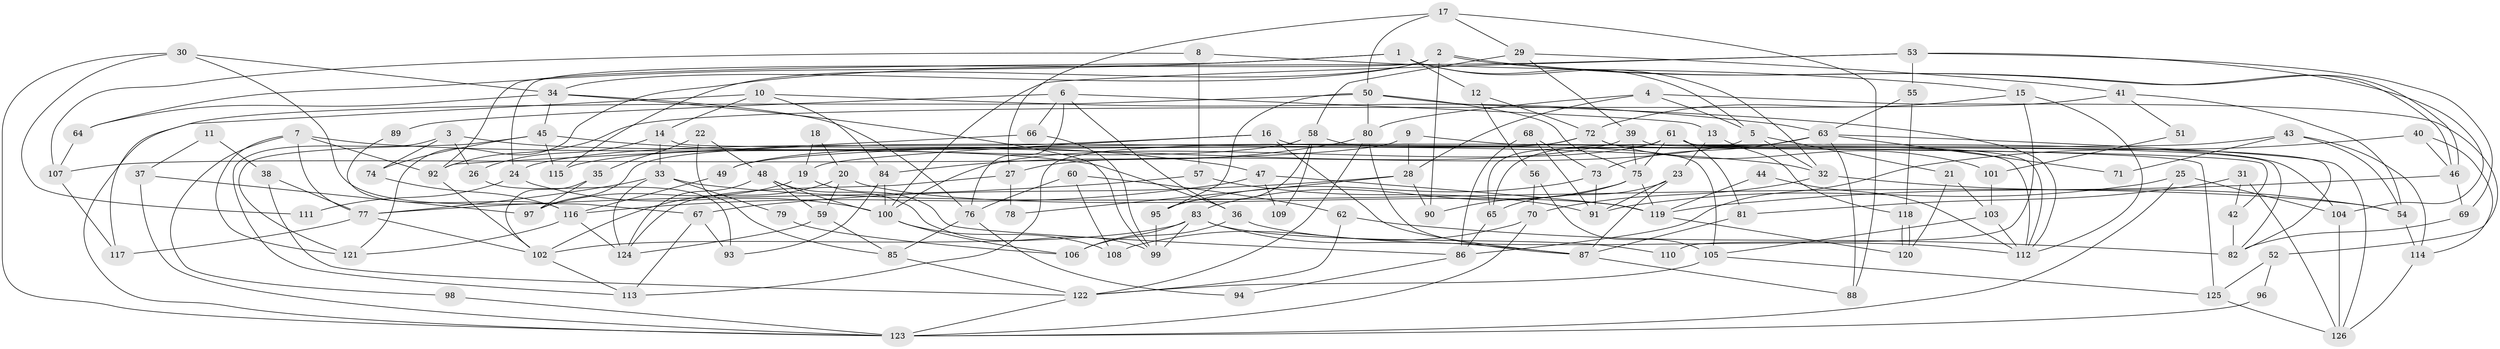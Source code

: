 // Generated by graph-tools (version 1.1) at 2025/50/03/09/25 04:50:18]
// undirected, 126 vertices, 252 edges
graph export_dot {
graph [start="1"]
  node [color=gray90,style=filled];
  1;
  2;
  3;
  4;
  5;
  6;
  7;
  8;
  9;
  10;
  11;
  12;
  13;
  14;
  15;
  16;
  17;
  18;
  19;
  20;
  21;
  22;
  23;
  24;
  25;
  26;
  27;
  28;
  29;
  30;
  31;
  32;
  33;
  34;
  35;
  36;
  37;
  38;
  39;
  40;
  41;
  42;
  43;
  44;
  45;
  46;
  47;
  48;
  49;
  50;
  51;
  52;
  53;
  54;
  55;
  56;
  57;
  58;
  59;
  60;
  61;
  62;
  63;
  64;
  65;
  66;
  67;
  68;
  69;
  70;
  71;
  72;
  73;
  74;
  75;
  76;
  77;
  78;
  79;
  80;
  81;
  82;
  83;
  84;
  85;
  86;
  87;
  88;
  89;
  90;
  91;
  92;
  93;
  94;
  95;
  96;
  97;
  98;
  99;
  100;
  101;
  102;
  103;
  104;
  105;
  106;
  107;
  108;
  109;
  110;
  111;
  112;
  113;
  114;
  115;
  116;
  117;
  118;
  119;
  120;
  121;
  122;
  123;
  124;
  125;
  126;
  1 -- 5;
  1 -- 32;
  1 -- 12;
  1 -- 64;
  1 -- 92;
  2 -- 34;
  2 -- 46;
  2 -- 46;
  2 -- 24;
  2 -- 90;
  2 -- 115;
  3 -- 74;
  3 -- 113;
  3 -- 26;
  3 -- 36;
  4 -- 80;
  4 -- 5;
  4 -- 28;
  4 -- 52;
  5 -- 27;
  5 -- 32;
  5 -- 21;
  6 -- 76;
  6 -- 36;
  6 -- 13;
  6 -- 66;
  6 -- 89;
  7 -- 77;
  7 -- 92;
  7 -- 32;
  7 -- 98;
  7 -- 121;
  8 -- 15;
  8 -- 57;
  8 -- 107;
  9 -- 104;
  9 -- 28;
  9 -- 107;
  10 -- 14;
  10 -- 63;
  10 -- 84;
  10 -- 117;
  11 -- 37;
  11 -- 38;
  12 -- 56;
  12 -- 72;
  13 -- 23;
  13 -- 118;
  14 -- 33;
  14 -- 26;
  14 -- 125;
  15 -- 112;
  15 -- 72;
  15 -- 110;
  16 -- 87;
  16 -- 42;
  16 -- 19;
  16 -- 24;
  17 -- 50;
  17 -- 29;
  17 -- 27;
  17 -- 88;
  18 -- 19;
  18 -- 20;
  19 -- 86;
  19 -- 97;
  20 -- 119;
  20 -- 102;
  20 -- 59;
  21 -- 120;
  21 -- 103;
  22 -- 85;
  22 -- 48;
  22 -- 35;
  23 -- 65;
  23 -- 87;
  23 -- 91;
  24 -- 100;
  24 -- 111;
  25 -- 123;
  25 -- 104;
  25 -- 91;
  26 -- 93;
  27 -- 124;
  27 -- 78;
  28 -- 90;
  28 -- 67;
  28 -- 78;
  29 -- 39;
  29 -- 41;
  29 -- 58;
  30 -- 34;
  30 -- 67;
  30 -- 111;
  30 -- 123;
  31 -- 81;
  31 -- 126;
  31 -- 42;
  32 -- 54;
  32 -- 70;
  33 -- 124;
  33 -- 77;
  33 -- 54;
  33 -- 79;
  34 -- 45;
  34 -- 64;
  34 -- 76;
  34 -- 99;
  35 -- 97;
  35 -- 102;
  36 -- 106;
  36 -- 112;
  37 -- 123;
  37 -- 97;
  38 -- 122;
  38 -- 77;
  39 -- 49;
  39 -- 82;
  39 -- 75;
  40 -- 46;
  40 -- 86;
  40 -- 114;
  41 -- 54;
  41 -- 92;
  41 -- 51;
  42 -- 82;
  43 -- 54;
  43 -- 114;
  43 -- 49;
  43 -- 71;
  44 -- 112;
  44 -- 119;
  45 -- 115;
  45 -- 121;
  45 -- 47;
  45 -- 74;
  46 -- 69;
  46 -- 119;
  47 -- 119;
  47 -- 109;
  47 -- 116;
  48 -- 124;
  48 -- 99;
  48 -- 59;
  48 -- 100;
  49 -- 116;
  50 -- 112;
  50 -- 95;
  50 -- 75;
  50 -- 80;
  50 -- 123;
  51 -- 101;
  52 -- 125;
  52 -- 96;
  53 -- 100;
  53 -- 55;
  53 -- 69;
  53 -- 104;
  53 -- 121;
  54 -- 114;
  55 -- 63;
  55 -- 118;
  56 -- 105;
  56 -- 70;
  57 -- 77;
  57 -- 91;
  58 -- 105;
  58 -- 95;
  58 -- 109;
  58 -- 115;
  59 -- 85;
  59 -- 124;
  60 -- 76;
  60 -- 108;
  60 -- 62;
  61 -- 75;
  61 -- 100;
  61 -- 65;
  61 -- 81;
  61 -- 82;
  61 -- 112;
  62 -- 122;
  62 -- 82;
  63 -- 73;
  63 -- 88;
  63 -- 65;
  63 -- 71;
  63 -- 126;
  64 -- 107;
  65 -- 86;
  66 -- 99;
  66 -- 92;
  67 -- 113;
  67 -- 93;
  68 -- 73;
  68 -- 91;
  68 -- 86;
  69 -- 82;
  70 -- 123;
  70 -- 108;
  72 -- 112;
  72 -- 97;
  72 -- 101;
  72 -- 113;
  73 -- 91;
  73 -- 95;
  74 -- 116;
  75 -- 83;
  75 -- 90;
  75 -- 119;
  76 -- 85;
  76 -- 94;
  77 -- 102;
  77 -- 117;
  79 -- 106;
  80 -- 84;
  80 -- 87;
  80 -- 122;
  81 -- 87;
  83 -- 102;
  83 -- 87;
  83 -- 99;
  83 -- 106;
  83 -- 110;
  84 -- 100;
  84 -- 93;
  85 -- 122;
  86 -- 94;
  87 -- 88;
  89 -- 116;
  92 -- 102;
  95 -- 99;
  96 -- 123;
  98 -- 123;
  100 -- 106;
  100 -- 108;
  101 -- 103;
  102 -- 113;
  103 -- 112;
  103 -- 105;
  104 -- 126;
  105 -- 122;
  105 -- 125;
  107 -- 117;
  114 -- 126;
  116 -- 121;
  116 -- 124;
  118 -- 120;
  118 -- 120;
  119 -- 120;
  122 -- 123;
  125 -- 126;
}
